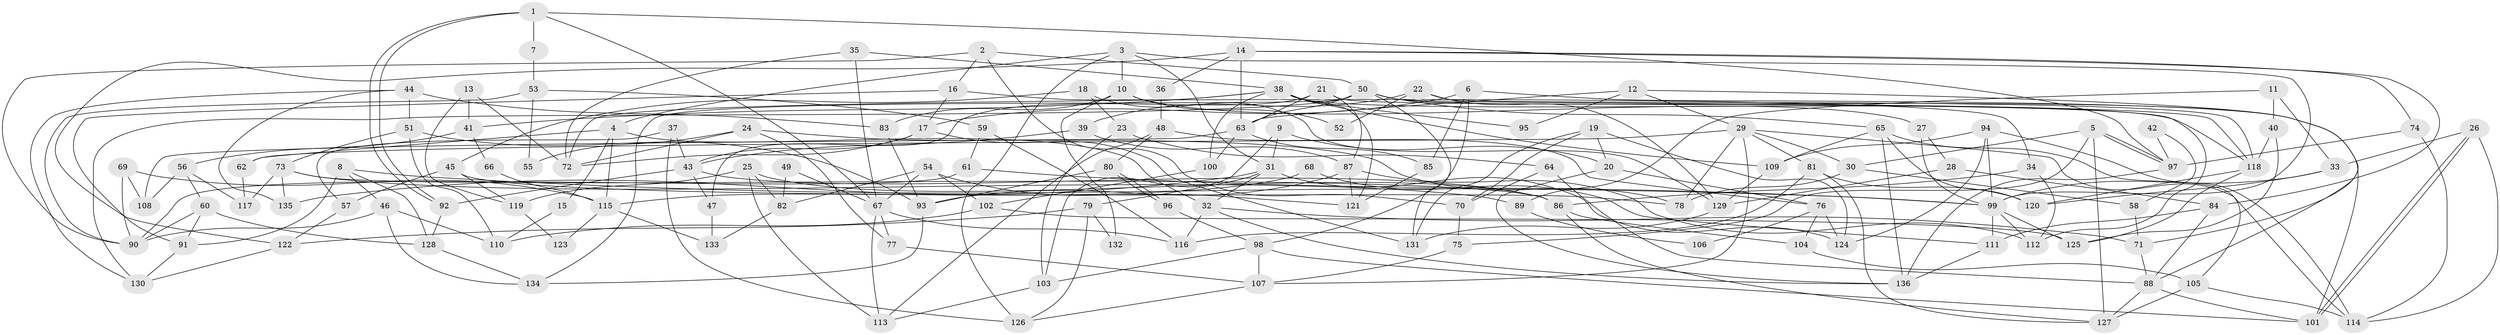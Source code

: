 // Generated by graph-tools (version 1.1) at 2025/35/03/09/25 02:35:57]
// undirected, 136 vertices, 272 edges
graph export_dot {
graph [start="1"]
  node [color=gray90,style=filled];
  1;
  2;
  3;
  4;
  5;
  6;
  7;
  8;
  9;
  10;
  11;
  12;
  13;
  14;
  15;
  16;
  17;
  18;
  19;
  20;
  21;
  22;
  23;
  24;
  25;
  26;
  27;
  28;
  29;
  30;
  31;
  32;
  33;
  34;
  35;
  36;
  37;
  38;
  39;
  40;
  41;
  42;
  43;
  44;
  45;
  46;
  47;
  48;
  49;
  50;
  51;
  52;
  53;
  54;
  55;
  56;
  57;
  58;
  59;
  60;
  61;
  62;
  63;
  64;
  65;
  66;
  67;
  68;
  69;
  70;
  71;
  72;
  73;
  74;
  75;
  76;
  77;
  78;
  79;
  80;
  81;
  82;
  83;
  84;
  85;
  86;
  87;
  88;
  89;
  90;
  91;
  92;
  93;
  94;
  95;
  96;
  97;
  98;
  99;
  100;
  101;
  102;
  103;
  104;
  105;
  106;
  107;
  108;
  109;
  110;
  111;
  112;
  113;
  114;
  115;
  116;
  117;
  118;
  119;
  120;
  121;
  122;
  123;
  124;
  125;
  126;
  127;
  128;
  129;
  130;
  131;
  132;
  133;
  134;
  135;
  136;
  1 -- 97;
  1 -- 92;
  1 -- 92;
  1 -- 7;
  1 -- 67;
  2 -- 90;
  2 -- 50;
  2 -- 16;
  2 -- 70;
  3 -- 99;
  3 -- 31;
  3 -- 4;
  3 -- 10;
  3 -- 126;
  4 -- 32;
  4 -- 15;
  4 -- 62;
  4 -- 115;
  5 -- 127;
  5 -- 97;
  5 -- 97;
  5 -- 30;
  5 -- 75;
  6 -- 17;
  6 -- 98;
  6 -- 85;
  6 -- 88;
  7 -- 53;
  8 -- 91;
  8 -- 99;
  8 -- 46;
  8 -- 128;
  9 -- 20;
  9 -- 103;
  9 -- 31;
  10 -- 27;
  10 -- 52;
  10 -- 83;
  10 -- 132;
  11 -- 33;
  11 -- 40;
  11 -- 89;
  12 -- 71;
  12 -- 63;
  12 -- 29;
  12 -- 95;
  13 -- 72;
  13 -- 41;
  13 -- 119;
  14 -- 63;
  14 -- 74;
  14 -- 36;
  14 -- 84;
  14 -- 122;
  15 -- 110;
  16 -- 17;
  16 -- 34;
  16 -- 91;
  17 -- 43;
  17 -- 72;
  17 -- 131;
  18 -- 45;
  18 -- 129;
  18 -- 23;
  19 -- 20;
  19 -- 124;
  19 -- 70;
  19 -- 131;
  20 -- 136;
  20 -- 76;
  21 -- 47;
  21 -- 87;
  21 -- 63;
  21 -- 112;
  22 -- 129;
  22 -- 118;
  22 -- 39;
  22 -- 52;
  23 -- 64;
  23 -- 103;
  24 -- 78;
  24 -- 77;
  24 -- 55;
  24 -- 72;
  25 -- 119;
  25 -- 86;
  25 -- 82;
  25 -- 113;
  26 -- 114;
  26 -- 101;
  26 -- 101;
  26 -- 33;
  27 -- 99;
  27 -- 28;
  28 -- 84;
  28 -- 129;
  29 -- 107;
  29 -- 30;
  29 -- 62;
  29 -- 78;
  29 -- 81;
  29 -- 114;
  30 -- 58;
  30 -- 78;
  31 -- 135;
  31 -- 32;
  31 -- 79;
  31 -- 124;
  32 -- 136;
  32 -- 71;
  32 -- 116;
  33 -- 99;
  33 -- 120;
  34 -- 112;
  34 -- 86;
  35 -- 67;
  35 -- 72;
  35 -- 38;
  36 -- 48;
  37 -- 126;
  37 -- 43;
  37 -- 57;
  38 -- 118;
  38 -- 41;
  38 -- 72;
  38 -- 95;
  38 -- 100;
  38 -- 109;
  38 -- 121;
  39 -- 43;
  39 -- 87;
  40 -- 125;
  40 -- 118;
  41 -- 56;
  41 -- 66;
  42 -- 58;
  42 -- 97;
  43 -- 92;
  43 -- 86;
  43 -- 47;
  44 -- 130;
  44 -- 83;
  44 -- 51;
  44 -- 135;
  45 -- 57;
  45 -- 78;
  45 -- 119;
  46 -- 110;
  46 -- 90;
  46 -- 134;
  47 -- 133;
  48 -- 113;
  48 -- 80;
  48 -- 76;
  49 -- 82;
  49 -- 67;
  50 -- 63;
  50 -- 131;
  50 -- 65;
  50 -- 101;
  50 -- 118;
  50 -- 130;
  50 -- 134;
  51 -- 93;
  51 -- 73;
  51 -- 110;
  53 -- 59;
  53 -- 90;
  53 -- 55;
  54 -- 102;
  54 -- 67;
  54 -- 82;
  54 -- 121;
  56 -- 60;
  56 -- 117;
  56 -- 108;
  57 -- 122;
  58 -- 71;
  59 -- 61;
  59 -- 116;
  60 -- 91;
  60 -- 128;
  60 -- 90;
  61 -- 99;
  61 -- 90;
  62 -- 117;
  63 -- 85;
  63 -- 100;
  63 -- 108;
  64 -- 88;
  64 -- 70;
  65 -- 120;
  65 -- 105;
  65 -- 109;
  65 -- 136;
  66 -- 115;
  67 -- 116;
  67 -- 77;
  67 -- 113;
  68 -- 115;
  68 -- 111;
  69 -- 108;
  69 -- 90;
  69 -- 115;
  70 -- 75;
  71 -- 88;
  73 -- 86;
  73 -- 89;
  73 -- 117;
  73 -- 135;
  74 -- 97;
  74 -- 114;
  75 -- 107;
  76 -- 124;
  76 -- 104;
  76 -- 106;
  77 -- 107;
  79 -- 126;
  79 -- 122;
  79 -- 132;
  80 -- 96;
  80 -- 96;
  80 -- 93;
  81 -- 127;
  81 -- 116;
  81 -- 120;
  82 -- 133;
  83 -- 93;
  84 -- 88;
  84 -- 111;
  85 -- 121;
  86 -- 127;
  86 -- 104;
  87 -- 121;
  87 -- 93;
  87 -- 112;
  88 -- 101;
  88 -- 127;
  89 -- 106;
  91 -- 130;
  92 -- 128;
  93 -- 134;
  94 -- 109;
  94 -- 114;
  94 -- 99;
  94 -- 124;
  96 -- 98;
  97 -- 136;
  98 -- 103;
  98 -- 101;
  98 -- 107;
  99 -- 112;
  99 -- 111;
  99 -- 125;
  100 -- 102;
  102 -- 125;
  102 -- 110;
  103 -- 113;
  104 -- 105;
  105 -- 114;
  105 -- 127;
  107 -- 126;
  109 -- 129;
  111 -- 136;
  115 -- 123;
  115 -- 133;
  118 -- 120;
  118 -- 125;
  119 -- 123;
  122 -- 130;
  128 -- 134;
  129 -- 131;
}
